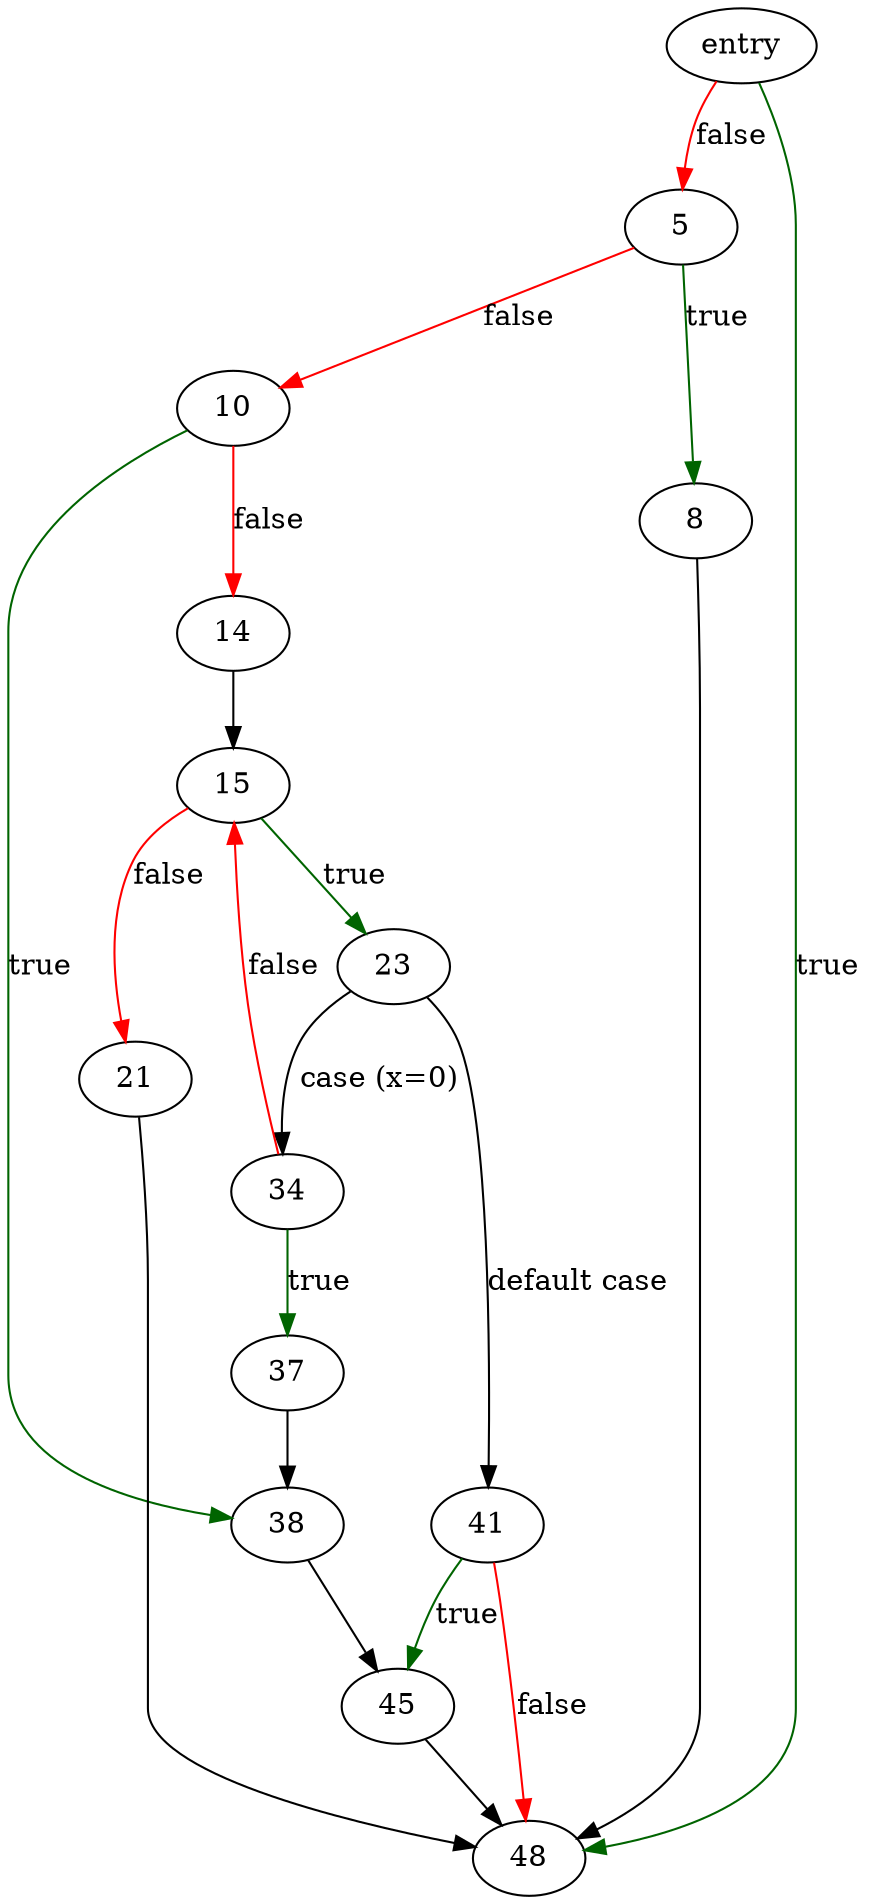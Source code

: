 digraph "is_empty_dir" {
	// Node definitions.
	2 [label=entry];
	5;
	8;
	10;
	14;
	15;
	21;
	23;
	34;
	37;
	38;
	41;
	45;
	48;

	// Edge definitions.
	2 -> 5 [
		color=red
		label=false
	];
	2 -> 48 [
		color=darkgreen
		label=true
	];
	5 -> 8 [
		color=darkgreen
		label=true
	];
	5 -> 10 [
		color=red
		label=false
	];
	8 -> 48;
	10 -> 14 [
		color=red
		label=false
	];
	10 -> 38 [
		color=darkgreen
		label=true
	];
	14 -> 15;
	15 -> 21 [
		color=red
		label=false
	];
	15 -> 23 [
		color=darkgreen
		label=true
	];
	21 -> 48;
	23 -> 34 [label="case (x=0)"];
	23 -> 41 [label="default case"];
	34 -> 15 [
		color=red
		label=false
	];
	34 -> 37 [
		color=darkgreen
		label=true
	];
	37 -> 38;
	38 -> 45;
	41 -> 45 [
		color=darkgreen
		label=true
	];
	41 -> 48 [
		color=red
		label=false
	];
	45 -> 48;
}